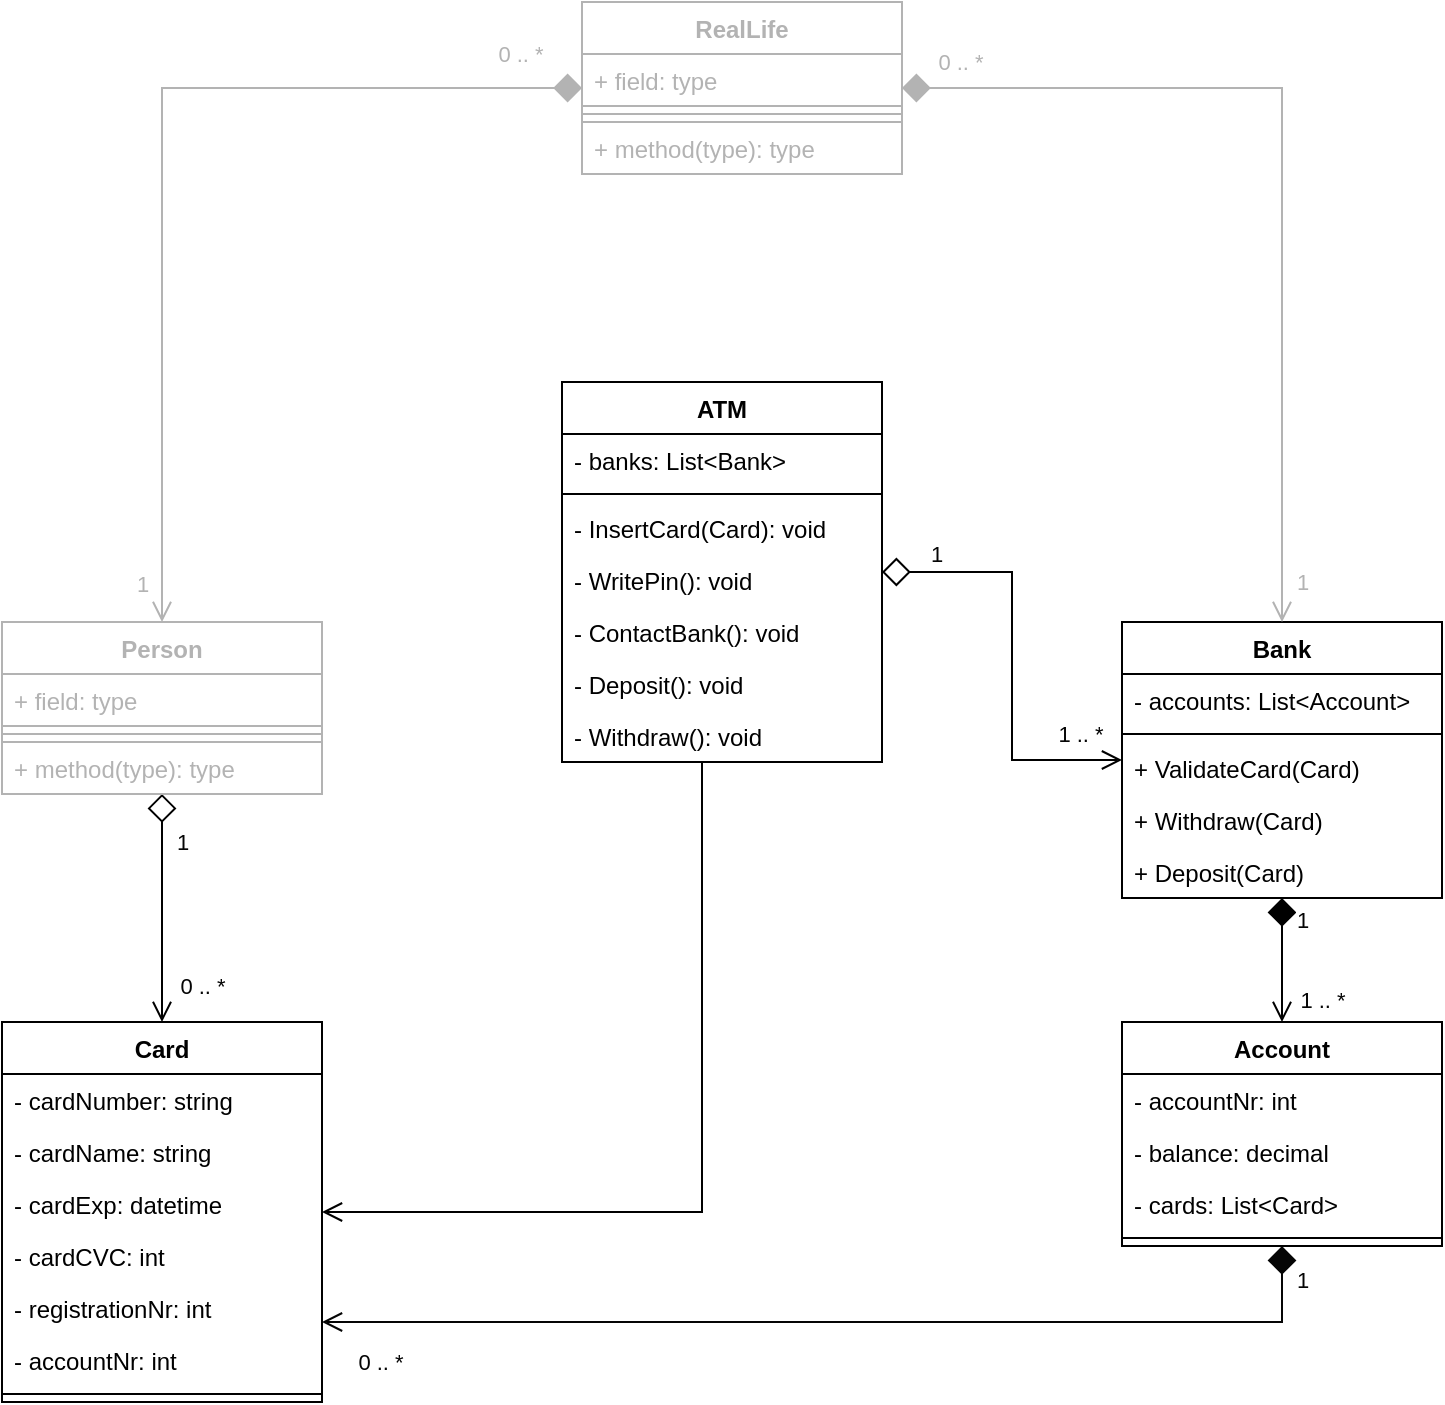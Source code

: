 <mxfile version="14.9.6" type="device"><diagram id="fcSjBn_X-gNBmYacBFWA" name="Page-1"><mxGraphModel dx="1086" dy="740" grid="1" gridSize="10" guides="1" tooltips="1" connect="1" arrows="1" fold="1" page="1" pageScale="1" pageWidth="3300" pageHeight="2339" math="0" shadow="0"><root><mxCell id="0"/><mxCell id="1" parent="0"/><mxCell id="nONrKEtbeK6l6GqSyZ4R-67" style="edgeStyle=orthogonalEdgeStyle;rounded=0;jumpSize=6;orthogonalLoop=1;jettySize=auto;html=1;fontColor=#B3B3B3;startArrow=diamond;startFill=1;endArrow=open;endFill=0;startSize=12;endSize=8;strokeColor=#050505;" parent="1" source="nONrKEtbeK6l6GqSyZ4R-1" target="nONrKEtbeK6l6GqSyZ4R-10" edge="1"><mxGeometry relative="1" as="geometry"><Array as="points"><mxPoint x="880" y="830"/></Array></mxGeometry></mxCell><mxCell id="nONrKEtbeK6l6GqSyZ4R-68" value="1" style="edgeLabel;html=1;align=center;verticalAlign=middle;resizable=0;points=[];fontColor=#050505;" parent="nONrKEtbeK6l6GqSyZ4R-67" vertex="1" connectable="0"><mxGeometry x="-0.911" y="2" relative="1" as="geometry"><mxPoint x="8" y="-6" as="offset"/></mxGeometry></mxCell><mxCell id="nONrKEtbeK6l6GqSyZ4R-69" value="0 .. *" style="edgeLabel;html=1;align=center;verticalAlign=middle;resizable=0;points=[];fontColor=#050505;" parent="nONrKEtbeK6l6GqSyZ4R-67" vertex="1" connectable="0"><mxGeometry x="0.925" y="-1" relative="1" as="geometry"><mxPoint x="9" y="21" as="offset"/></mxGeometry></mxCell><mxCell id="nONrKEtbeK6l6GqSyZ4R-1" value="Account" style="swimlane;fontStyle=1;align=center;verticalAlign=top;childLayout=stackLayout;horizontal=1;startSize=26;horizontalStack=0;resizeParent=1;resizeParentMax=0;resizeLast=0;collapsible=1;marginBottom=0;" parent="1" vertex="1"><mxGeometry x="800" y="680" width="160" height="112" as="geometry"/></mxCell><mxCell id="nONrKEtbeK6l6GqSyZ4R-2" value="- accountNr: int" style="text;strokeColor=none;fillColor=none;align=left;verticalAlign=top;spacingLeft=4;spacingRight=4;overflow=hidden;rotatable=0;points=[[0,0.5],[1,0.5]];portConstraint=eastwest;" parent="nONrKEtbeK6l6GqSyZ4R-1" vertex="1"><mxGeometry y="26" width="160" height="26" as="geometry"/></mxCell><mxCell id="nONrKEtbeK6l6GqSyZ4R-18" value="- balance: decimal" style="text;strokeColor=none;fillColor=none;align=left;verticalAlign=top;spacingLeft=4;spacingRight=4;overflow=hidden;rotatable=0;points=[[0,0.5],[1,0.5]];portConstraint=eastwest;" parent="nONrKEtbeK6l6GqSyZ4R-1" vertex="1"><mxGeometry y="52" width="160" height="26" as="geometry"/></mxCell><mxCell id="dqZdQ9a9TSiG4qkOyBNR-1" value="- cards: List&lt;Card&gt;" style="text;strokeColor=none;fillColor=none;align=left;verticalAlign=top;spacingLeft=4;spacingRight=4;overflow=hidden;rotatable=0;points=[[0,0.5],[1,0.5]];portConstraint=eastwest;" vertex="1" parent="nONrKEtbeK6l6GqSyZ4R-1"><mxGeometry y="78" width="160" height="26" as="geometry"/></mxCell><mxCell id="nONrKEtbeK6l6GqSyZ4R-3" value="" style="line;strokeWidth=1;fillColor=none;align=left;verticalAlign=middle;spacingTop=-1;spacingLeft=3;spacingRight=3;rotatable=0;labelPosition=right;points=[];portConstraint=eastwest;" parent="nONrKEtbeK6l6GqSyZ4R-1" vertex="1"><mxGeometry y="104" width="160" height="8" as="geometry"/></mxCell><mxCell id="nONrKEtbeK6l6GqSyZ4R-40" style="edgeStyle=orthogonalEdgeStyle;rounded=0;orthogonalLoop=1;jettySize=auto;html=1;fontColor=#B3B3B3;endArrow=open;endFill=0;jumpSize=6;endSize=8;startArrow=diamond;startFill=1;startSize=12;" parent="1" source="nONrKEtbeK6l6GqSyZ4R-6" target="nONrKEtbeK6l6GqSyZ4R-1" edge="1"><mxGeometry relative="1" as="geometry"/></mxCell><mxCell id="nONrKEtbeK6l6GqSyZ4R-49" value="1" style="edgeLabel;html=1;align=center;verticalAlign=middle;resizable=0;points=[];fontColor=#050505;" parent="nONrKEtbeK6l6GqSyZ4R-40" vertex="1" connectable="0"><mxGeometry x="-0.657" relative="1" as="geometry"><mxPoint x="10" as="offset"/></mxGeometry></mxCell><mxCell id="nONrKEtbeK6l6GqSyZ4R-50" value="1 .. *" style="edgeLabel;html=1;align=center;verticalAlign=middle;resizable=0;points=[];fontColor=#050505;" parent="nONrKEtbeK6l6GqSyZ4R-40" vertex="1" connectable="0"><mxGeometry x="0.646" y="1" relative="1" as="geometry"><mxPoint x="19" as="offset"/></mxGeometry></mxCell><mxCell id="nONrKEtbeK6l6GqSyZ4R-6" value="Bank" style="swimlane;fontStyle=1;align=center;verticalAlign=top;childLayout=stackLayout;horizontal=1;startSize=26;horizontalStack=0;resizeParent=1;resizeParentMax=0;resizeLast=0;collapsible=1;marginBottom=0;" parent="1" vertex="1"><mxGeometry x="800" y="480" width="160" height="138" as="geometry"/></mxCell><mxCell id="nONrKEtbeK6l6GqSyZ4R-7" value="- accounts: List&lt;Account&gt;" style="text;strokeColor=none;fillColor=none;align=left;verticalAlign=top;spacingLeft=4;spacingRight=4;overflow=hidden;rotatable=0;points=[[0,0.5],[1,0.5]];portConstraint=eastwest;" parent="nONrKEtbeK6l6GqSyZ4R-6" vertex="1"><mxGeometry y="26" width="160" height="26" as="geometry"/></mxCell><mxCell id="nONrKEtbeK6l6GqSyZ4R-8" value="" style="line;strokeWidth=1;fillColor=none;align=left;verticalAlign=middle;spacingTop=-1;spacingLeft=3;spacingRight=3;rotatable=0;labelPosition=right;points=[];portConstraint=eastwest;" parent="nONrKEtbeK6l6GqSyZ4R-6" vertex="1"><mxGeometry y="52" width="160" height="8" as="geometry"/></mxCell><mxCell id="nONrKEtbeK6l6GqSyZ4R-9" value="+ ValidateCard(Card)" style="text;strokeColor=none;fillColor=none;align=left;verticalAlign=top;spacingLeft=4;spacingRight=4;overflow=hidden;rotatable=0;points=[[0,0.5],[1,0.5]];portConstraint=eastwest;" parent="nONrKEtbeK6l6GqSyZ4R-6" vertex="1"><mxGeometry y="60" width="160" height="26" as="geometry"/></mxCell><mxCell id="nONrKEtbeK6l6GqSyZ4R-56" value="+ Withdraw(Card)" style="text;strokeColor=none;fillColor=none;align=left;verticalAlign=top;spacingLeft=4;spacingRight=4;overflow=hidden;rotatable=0;points=[[0,0.5],[1,0.5]];portConstraint=eastwest;" parent="nONrKEtbeK6l6GqSyZ4R-6" vertex="1"><mxGeometry y="86" width="160" height="26" as="geometry"/></mxCell><mxCell id="nONrKEtbeK6l6GqSyZ4R-55" value="+ Deposit(Card)" style="text;strokeColor=none;fillColor=none;align=left;verticalAlign=top;spacingLeft=4;spacingRight=4;overflow=hidden;rotatable=0;points=[[0,0.5],[1,0.5]];portConstraint=eastwest;" parent="nONrKEtbeK6l6GqSyZ4R-6" vertex="1"><mxGeometry y="112" width="160" height="26" as="geometry"/></mxCell><mxCell id="nONrKEtbeK6l6GqSyZ4R-10" value="Card" style="swimlane;fontStyle=1;align=center;verticalAlign=top;childLayout=stackLayout;horizontal=1;startSize=26;horizontalStack=0;resizeParent=1;resizeParentMax=0;resizeLast=0;collapsible=1;marginBottom=0;" parent="1" vertex="1"><mxGeometry x="240" y="680" width="160" height="190" as="geometry"/></mxCell><mxCell id="nONrKEtbeK6l6GqSyZ4R-11" value="- cardNumber: string" style="text;strokeColor=none;fillColor=none;align=left;verticalAlign=top;spacingLeft=4;spacingRight=4;overflow=hidden;rotatable=0;points=[[0,0.5],[1,0.5]];portConstraint=eastwest;" parent="nONrKEtbeK6l6GqSyZ4R-10" vertex="1"><mxGeometry y="26" width="160" height="26" as="geometry"/></mxCell><mxCell id="nONrKEtbeK6l6GqSyZ4R-19" value="- cardName: string" style="text;strokeColor=none;fillColor=none;align=left;verticalAlign=top;spacingLeft=4;spacingRight=4;overflow=hidden;rotatable=0;points=[[0,0.5],[1,0.5]];portConstraint=eastwest;" parent="nONrKEtbeK6l6GqSyZ4R-10" vertex="1"><mxGeometry y="52" width="160" height="26" as="geometry"/></mxCell><mxCell id="nONrKEtbeK6l6GqSyZ4R-21" value="- cardExp: datetime" style="text;strokeColor=none;fillColor=none;align=left;verticalAlign=top;spacingLeft=4;spacingRight=4;overflow=hidden;rotatable=0;points=[[0,0.5],[1,0.5]];portConstraint=eastwest;" parent="nONrKEtbeK6l6GqSyZ4R-10" vertex="1"><mxGeometry y="78" width="160" height="26" as="geometry"/></mxCell><mxCell id="nONrKEtbeK6l6GqSyZ4R-23" value="- cardCVC: int" style="text;strokeColor=none;fillColor=none;align=left;verticalAlign=top;spacingLeft=4;spacingRight=4;overflow=hidden;rotatable=0;points=[[0,0.5],[1,0.5]];portConstraint=eastwest;" parent="nONrKEtbeK6l6GqSyZ4R-10" vertex="1"><mxGeometry y="104" width="160" height="26" as="geometry"/></mxCell><mxCell id="nONrKEtbeK6l6GqSyZ4R-22" value="- registrationNr: int" style="text;strokeColor=none;fillColor=none;align=left;verticalAlign=top;spacingLeft=4;spacingRight=4;overflow=hidden;rotatable=0;points=[[0,0.5],[1,0.5]];portConstraint=eastwest;" parent="nONrKEtbeK6l6GqSyZ4R-10" vertex="1"><mxGeometry y="130" width="160" height="26" as="geometry"/></mxCell><mxCell id="nONrKEtbeK6l6GqSyZ4R-24" value="- accountNr: int" style="text;strokeColor=none;fillColor=none;align=left;verticalAlign=top;spacingLeft=4;spacingRight=4;overflow=hidden;rotatable=0;points=[[0,0.5],[1,0.5]];portConstraint=eastwest;" parent="nONrKEtbeK6l6GqSyZ4R-10" vertex="1"><mxGeometry y="156" width="160" height="26" as="geometry"/></mxCell><mxCell id="nONrKEtbeK6l6GqSyZ4R-12" value="" style="line;strokeWidth=1;fillColor=none;align=left;verticalAlign=middle;spacingTop=-1;spacingLeft=3;spacingRight=3;rotatable=0;labelPosition=right;points=[];portConstraint=eastwest;" parent="nONrKEtbeK6l6GqSyZ4R-10" vertex="1"><mxGeometry y="182" width="160" height="8" as="geometry"/></mxCell><mxCell id="nONrKEtbeK6l6GqSyZ4R-46" style="edgeStyle=orthogonalEdgeStyle;rounded=0;jumpSize=6;orthogonalLoop=1;jettySize=auto;html=1;fontColor=#B3B3B3;startArrow=diamond;startFill=0;endArrow=open;endFill=0;startSize=12;endSize=8;" parent="1" source="nONrKEtbeK6l6GqSyZ4R-14" target="nONrKEtbeK6l6GqSyZ4R-10" edge="1"><mxGeometry relative="1" as="geometry"><Array as="points"><mxPoint x="320" y="650"/><mxPoint x="320" y="650"/></Array></mxGeometry></mxCell><mxCell id="nONrKEtbeK6l6GqSyZ4R-51" value="1" style="edgeLabel;html=1;align=center;verticalAlign=middle;resizable=0;points=[];fontColor=#050505;" parent="nONrKEtbeK6l6GqSyZ4R-46" vertex="1" connectable="0"><mxGeometry x="-0.591" y="-1" relative="1" as="geometry"><mxPoint x="11" as="offset"/></mxGeometry></mxCell><mxCell id="nONrKEtbeK6l6GqSyZ4R-54" value="0 .. *" style="edgeLabel;html=1;align=center;verticalAlign=middle;resizable=0;points=[];fontColor=#050505;" parent="nONrKEtbeK6l6GqSyZ4R-46" vertex="1" connectable="0"><mxGeometry x="0.679" relative="1" as="geometry"><mxPoint x="20" as="offset"/></mxGeometry></mxCell><mxCell id="nONrKEtbeK6l6GqSyZ4R-14" value="Person" style="swimlane;fontStyle=1;align=center;verticalAlign=top;childLayout=stackLayout;horizontal=1;startSize=26;horizontalStack=0;resizeParent=1;resizeParentMax=0;resizeLast=0;collapsible=1;marginBottom=0;strokeColor=#B3B3B3;fontColor=#B3B3B3;" parent="1" vertex="1"><mxGeometry x="240" y="480" width="160" height="86" as="geometry"/></mxCell><mxCell id="nONrKEtbeK6l6GqSyZ4R-15" value="+ field: type" style="text;fillColor=none;align=left;verticalAlign=top;spacingLeft=4;spacingRight=4;overflow=hidden;rotatable=0;points=[[0,0.5],[1,0.5]];portConstraint=eastwest;strokeColor=#B3B3B3;fontColor=#B3B3B3;" parent="nONrKEtbeK6l6GqSyZ4R-14" vertex="1"><mxGeometry y="26" width="160" height="26" as="geometry"/></mxCell><mxCell id="nONrKEtbeK6l6GqSyZ4R-16" value="" style="line;strokeWidth=1;fillColor=none;align=left;verticalAlign=middle;spacingTop=-1;spacingLeft=3;spacingRight=3;rotatable=0;labelPosition=right;points=[];portConstraint=eastwest;strokeColor=#B3B3B3;fontColor=#B3B3B3;" parent="nONrKEtbeK6l6GqSyZ4R-14" vertex="1"><mxGeometry y="52" width="160" height="8" as="geometry"/></mxCell><mxCell id="nONrKEtbeK6l6GqSyZ4R-17" value="+ method(type): type" style="text;fillColor=none;align=left;verticalAlign=top;spacingLeft=4;spacingRight=4;overflow=hidden;rotatable=0;points=[[0,0.5],[1,0.5]];portConstraint=eastwest;strokeColor=#B3B3B3;fontColor=#B3B3B3;" parent="nONrKEtbeK6l6GqSyZ4R-14" vertex="1"><mxGeometry y="60" width="160" height="26" as="geometry"/></mxCell><mxCell id="nONrKEtbeK6l6GqSyZ4R-44" style="edgeStyle=orthogonalEdgeStyle;rounded=0;jumpSize=6;orthogonalLoop=1;jettySize=auto;html=1;fontColor=#B3B3B3;startArrow=diamond;startFill=0;endArrow=open;endFill=0;startSize=12;endSize=8;" parent="1" source="nONrKEtbeK6l6GqSyZ4R-25" target="nONrKEtbeK6l6GqSyZ4R-6" edge="1"><mxGeometry relative="1" as="geometry"/></mxCell><mxCell id="nONrKEtbeK6l6GqSyZ4R-47" value="1" style="edgeLabel;html=1;align=center;verticalAlign=middle;resizable=0;points=[];fontColor=#050505;" parent="nONrKEtbeK6l6GqSyZ4R-44" vertex="1" connectable="0"><mxGeometry x="-0.489" y="-1" relative="1" as="geometry"><mxPoint x="-28" y="-10" as="offset"/></mxGeometry></mxCell><mxCell id="nONrKEtbeK6l6GqSyZ4R-48" value="1 .. *" style="edgeLabel;html=1;align=center;verticalAlign=middle;resizable=0;points=[];fontColor=#050505;" parent="nONrKEtbeK6l6GqSyZ4R-44" vertex="1" connectable="0"><mxGeometry x="0.8" y="1" relative="1" as="geometry"><mxPoint y="-12" as="offset"/></mxGeometry></mxCell><mxCell id="nONrKEtbeK6l6GqSyZ4R-45" style="edgeStyle=orthogonalEdgeStyle;rounded=0;jumpSize=6;orthogonalLoop=1;jettySize=auto;html=1;fontColor=#B3B3B3;startArrow=none;startFill=0;endArrow=open;endFill=0;startSize=12;endSize=8;" parent="1" source="nONrKEtbeK6l6GqSyZ4R-25" target="nONrKEtbeK6l6GqSyZ4R-10" edge="1"><mxGeometry relative="1" as="geometry"><Array as="points"><mxPoint x="590" y="775"/></Array></mxGeometry></mxCell><mxCell id="nONrKEtbeK6l6GqSyZ4R-25" value="ATM" style="swimlane;fontStyle=1;align=center;verticalAlign=top;childLayout=stackLayout;horizontal=1;startSize=26;horizontalStack=0;resizeParent=1;resizeParentMax=0;resizeLast=0;collapsible=1;marginBottom=0;" parent="1" vertex="1"><mxGeometry x="520" y="360" width="160" height="190" as="geometry"/></mxCell><mxCell id="nONrKEtbeK6l6GqSyZ4R-26" value="- banks: List&lt;Bank&gt;" style="text;strokeColor=none;fillColor=none;align=left;verticalAlign=top;spacingLeft=4;spacingRight=4;overflow=hidden;rotatable=0;points=[[0,0.5],[1,0.5]];portConstraint=eastwest;" parent="nONrKEtbeK6l6GqSyZ4R-25" vertex="1"><mxGeometry y="26" width="160" height="26" as="geometry"/></mxCell><mxCell id="nONrKEtbeK6l6GqSyZ4R-32" value="" style="line;strokeWidth=1;fillColor=none;align=left;verticalAlign=middle;spacingTop=-1;spacingLeft=3;spacingRight=3;rotatable=0;labelPosition=right;points=[];portConstraint=eastwest;" parent="nONrKEtbeK6l6GqSyZ4R-25" vertex="1"><mxGeometry y="52" width="160" height="8" as="geometry"/></mxCell><mxCell id="nONrKEtbeK6l6GqSyZ4R-34" value="- InsertCard(Card): void" style="text;strokeColor=none;fillColor=none;align=left;verticalAlign=top;spacingLeft=4;spacingRight=4;overflow=hidden;rotatable=0;points=[[0,0.5],[1,0.5]];portConstraint=eastwest;" parent="nONrKEtbeK6l6GqSyZ4R-25" vertex="1"><mxGeometry y="60" width="160" height="26" as="geometry"/></mxCell><mxCell id="nONrKEtbeK6l6GqSyZ4R-35" value="- WritePin(): void" style="text;strokeColor=none;fillColor=none;align=left;verticalAlign=top;spacingLeft=4;spacingRight=4;overflow=hidden;rotatable=0;points=[[0,0.5],[1,0.5]];portConstraint=eastwest;" parent="nONrKEtbeK6l6GqSyZ4R-25" vertex="1"><mxGeometry y="86" width="160" height="26" as="geometry"/></mxCell><mxCell id="nONrKEtbeK6l6GqSyZ4R-36" value="- ContactBank(): void" style="text;strokeColor=none;fillColor=none;align=left;verticalAlign=top;spacingLeft=4;spacingRight=4;overflow=hidden;rotatable=0;points=[[0,0.5],[1,0.5]];portConstraint=eastwest;" parent="nONrKEtbeK6l6GqSyZ4R-25" vertex="1"><mxGeometry y="112" width="160" height="26" as="geometry"/></mxCell><mxCell id="nONrKEtbeK6l6GqSyZ4R-33" value="- Deposit(): void" style="text;strokeColor=none;fillColor=none;align=left;verticalAlign=top;spacingLeft=4;spacingRight=4;overflow=hidden;rotatable=0;points=[[0,0.5],[1,0.5]];portConstraint=eastwest;" parent="nONrKEtbeK6l6GqSyZ4R-25" vertex="1"><mxGeometry y="138" width="160" height="26" as="geometry"/></mxCell><mxCell id="nONrKEtbeK6l6GqSyZ4R-37" value="- Withdraw(): void" style="text;strokeColor=none;fillColor=none;align=left;verticalAlign=top;spacingLeft=4;spacingRight=4;overflow=hidden;rotatable=0;points=[[0,0.5],[1,0.5]];portConstraint=eastwest;" parent="nONrKEtbeK6l6GqSyZ4R-25" vertex="1"><mxGeometry y="164" width="160" height="26" as="geometry"/></mxCell><mxCell id="nONrKEtbeK6l6GqSyZ4R-61" style="edgeStyle=orthogonalEdgeStyle;rounded=0;jumpSize=6;orthogonalLoop=1;jettySize=auto;html=1;fontColor=#050505;startArrow=diamond;startFill=1;endArrow=open;endFill=0;startSize=12;endSize=8;strokeColor=#B3B3B3;" parent="1" source="nONrKEtbeK6l6GqSyZ4R-57" target="nONrKEtbeK6l6GqSyZ4R-14" edge="1"><mxGeometry relative="1" as="geometry"/></mxCell><mxCell id="nONrKEtbeK6l6GqSyZ4R-65" value="0 .. *" style="edgeLabel;html=1;align=center;verticalAlign=middle;resizable=0;points=[];fontColor=#B3B3B3;" parent="nONrKEtbeK6l6GqSyZ4R-61" vertex="1" connectable="0"><mxGeometry x="-0.867" y="2" relative="1" as="geometry"><mxPoint y="-19" as="offset"/></mxGeometry></mxCell><mxCell id="nONrKEtbeK6l6GqSyZ4R-66" value="1" style="edgeLabel;html=1;align=center;verticalAlign=middle;resizable=0;points=[];fontColor=#B3B3B3;" parent="nONrKEtbeK6l6GqSyZ4R-61" vertex="1" connectable="0"><mxGeometry x="0.855" y="-3" relative="1" as="geometry"><mxPoint x="-7" y="15" as="offset"/></mxGeometry></mxCell><mxCell id="nONrKEtbeK6l6GqSyZ4R-62" style="edgeStyle=orthogonalEdgeStyle;rounded=0;jumpSize=6;orthogonalLoop=1;jettySize=auto;html=1;fontColor=#050505;startArrow=diamond;startFill=1;endArrow=open;endFill=0;startSize=12;endSize=8;strokeColor=#B3B3B3;" parent="1" source="nONrKEtbeK6l6GqSyZ4R-57" target="nONrKEtbeK6l6GqSyZ4R-6" edge="1"><mxGeometry relative="1" as="geometry"/></mxCell><mxCell id="nONrKEtbeK6l6GqSyZ4R-63" value="1" style="edgeLabel;html=1;align=center;verticalAlign=middle;resizable=0;points=[];fontColor=#B3B3B3;" parent="nONrKEtbeK6l6GqSyZ4R-62" vertex="1" connectable="0"><mxGeometry x="0.871" y="2" relative="1" as="geometry"><mxPoint x="8" y="9" as="offset"/></mxGeometry></mxCell><mxCell id="nONrKEtbeK6l6GqSyZ4R-64" value="0 .. *" style="edgeLabel;html=1;align=center;verticalAlign=middle;resizable=0;points=[];fontColor=#B3B3B3;" parent="nONrKEtbeK6l6GqSyZ4R-62" vertex="1" connectable="0"><mxGeometry x="-0.876" y="-2" relative="1" as="geometry"><mxPoint y="-15" as="offset"/></mxGeometry></mxCell><mxCell id="nONrKEtbeK6l6GqSyZ4R-57" value="RealLife" style="swimlane;fontStyle=1;align=center;verticalAlign=top;childLayout=stackLayout;horizontal=1;startSize=26;horizontalStack=0;resizeParent=1;resizeParentMax=0;resizeLast=0;collapsible=1;marginBottom=0;strokeColor=#B3B3B3;fontColor=#B3B3B3;" parent="1" vertex="1"><mxGeometry x="530" y="170" width="160" height="86" as="geometry"/></mxCell><mxCell id="nONrKEtbeK6l6GqSyZ4R-58" value="+ field: type" style="text;fillColor=none;align=left;verticalAlign=top;spacingLeft=4;spacingRight=4;overflow=hidden;rotatable=0;points=[[0,0.5],[1,0.5]];portConstraint=eastwest;strokeColor=#B3B3B3;fontColor=#B3B3B3;" parent="nONrKEtbeK6l6GqSyZ4R-57" vertex="1"><mxGeometry y="26" width="160" height="26" as="geometry"/></mxCell><mxCell id="nONrKEtbeK6l6GqSyZ4R-59" value="" style="line;strokeWidth=1;fillColor=none;align=left;verticalAlign=middle;spacingTop=-1;spacingLeft=3;spacingRight=3;rotatable=0;labelPosition=right;points=[];portConstraint=eastwest;strokeColor=#B3B3B3;fontColor=#B3B3B3;" parent="nONrKEtbeK6l6GqSyZ4R-57" vertex="1"><mxGeometry y="52" width="160" height="8" as="geometry"/></mxCell><mxCell id="nONrKEtbeK6l6GqSyZ4R-60" value="+ method(type): type" style="text;fillColor=none;align=left;verticalAlign=top;spacingLeft=4;spacingRight=4;overflow=hidden;rotatable=0;points=[[0,0.5],[1,0.5]];portConstraint=eastwest;strokeColor=#B3B3B3;fontColor=#B3B3B3;" parent="nONrKEtbeK6l6GqSyZ4R-57" vertex="1"><mxGeometry y="60" width="160" height="26" as="geometry"/></mxCell></root></mxGraphModel></diagram></mxfile>